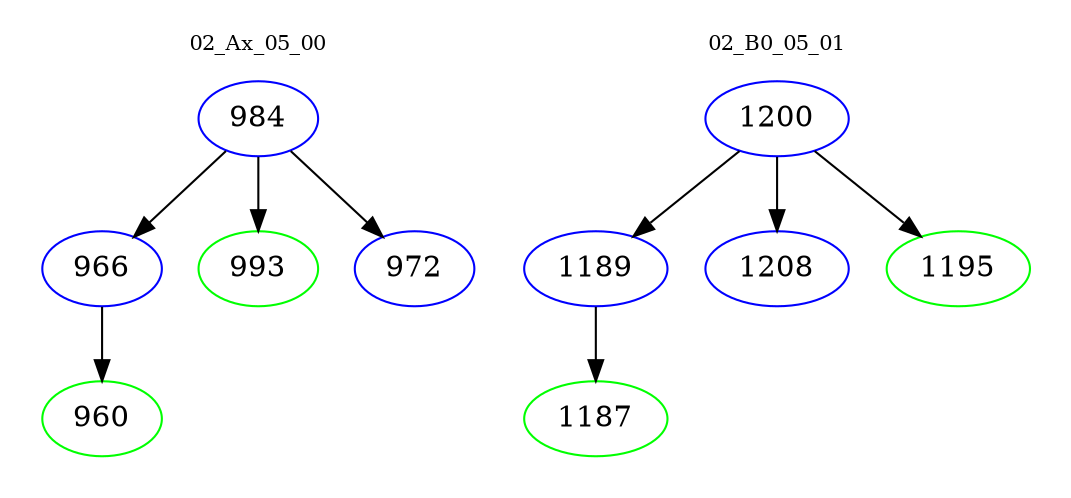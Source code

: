 digraph{
subgraph cluster_0 {
color = white
label = "02_Ax_05_00";
fontsize=10;
T0_984 [label="984", color="blue"]
T0_984 -> T0_966 [color="black"]
T0_966 [label="966", color="blue"]
T0_966 -> T0_960 [color="black"]
T0_960 [label="960", color="green"]
T0_984 -> T0_993 [color="black"]
T0_993 [label="993", color="green"]
T0_984 -> T0_972 [color="black"]
T0_972 [label="972", color="blue"]
}
subgraph cluster_1 {
color = white
label = "02_B0_05_01";
fontsize=10;
T1_1200 [label="1200", color="blue"]
T1_1200 -> T1_1189 [color="black"]
T1_1189 [label="1189", color="blue"]
T1_1189 -> T1_1187 [color="black"]
T1_1187 [label="1187", color="green"]
T1_1200 -> T1_1208 [color="black"]
T1_1208 [label="1208", color="blue"]
T1_1200 -> T1_1195 [color="black"]
T1_1195 [label="1195", color="green"]
}
}
